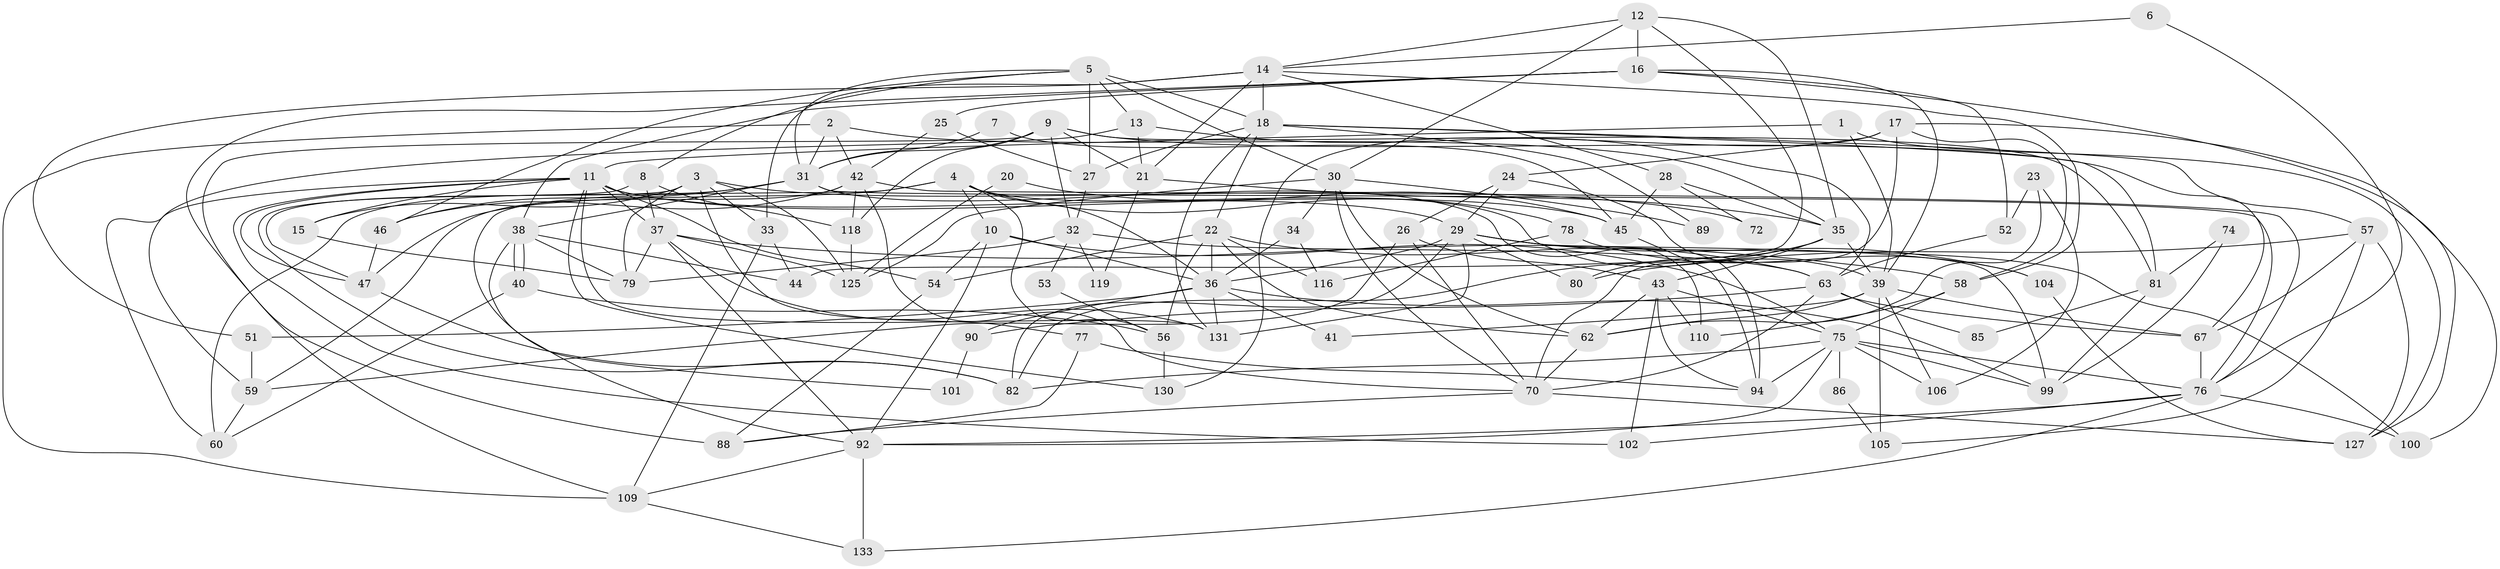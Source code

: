 // Generated by graph-tools (version 1.1) at 2025/24/03/03/25 07:24:03]
// undirected, 93 vertices, 223 edges
graph export_dot {
graph [start="1"]
  node [color=gray90,style=filled];
  1;
  2;
  3 [super="+123"];
  4 [super="+97"];
  5 [super="+55"];
  6;
  7;
  8;
  9 [super="+69"];
  10;
  11 [super="+19"];
  12 [super="+115"];
  13;
  14 [super="+50"];
  15;
  16 [super="+84"];
  17 [super="+83"];
  18 [super="+111"];
  20;
  21 [super="+48"];
  22 [super="+114"];
  23;
  24;
  25;
  26;
  27 [super="+64"];
  28;
  29 [super="+49"];
  30 [super="+103"];
  31 [super="+65"];
  32 [super="+132"];
  33;
  34 [super="+124"];
  35 [super="+66"];
  36 [super="+98"];
  37 [super="+117"];
  38 [super="+107"];
  39 [super="+93"];
  40;
  41;
  42;
  43 [super="+68"];
  44;
  45 [super="+61"];
  46 [super="+73"];
  47;
  51 [super="+95"];
  52;
  53;
  54;
  56;
  57 [super="+121"];
  58 [super="+91"];
  59 [super="+120"];
  60;
  62;
  63 [super="+71"];
  67;
  70 [super="+87"];
  72;
  74;
  75 [super="+129"];
  76 [super="+96"];
  77;
  78;
  79;
  80;
  81;
  82;
  85;
  86;
  88 [super="+113"];
  89;
  90;
  92 [super="+108"];
  94 [super="+128"];
  99 [super="+122"];
  100;
  101;
  102;
  104;
  105;
  106;
  109 [super="+112"];
  110;
  116;
  118 [super="+126"];
  119;
  125;
  127;
  130;
  131;
  133;
  1 -- 127;
  1 -- 11;
  1 -- 39;
  2 -- 35;
  2 -- 42;
  2 -- 31;
  2 -- 109;
  3 -- 47;
  3 -- 125;
  3 -- 33;
  3 -- 72;
  3 -- 77;
  3 -- 79;
  3 -- 15;
  4 -- 56;
  4 -- 36;
  4 -- 39;
  4 -- 78;
  4 -- 101;
  4 -- 10;
  4 -- 47;
  5 -- 18;
  5 -- 13;
  5 -- 27;
  5 -- 8;
  5 -- 31;
  5 -- 46;
  5 -- 30;
  6 -- 14;
  6 -- 76;
  7 -- 45;
  7 -- 31;
  8 -- 82;
  8 -- 118;
  8 -- 37;
  9 -- 67;
  9 -- 109;
  9 -- 118;
  9 -- 81;
  9 -- 31;
  9 -- 21;
  9 -- 32;
  10 -- 54;
  10 -- 36;
  10 -- 75;
  10 -- 92;
  11 -- 47;
  11 -- 15;
  11 -- 102;
  11 -- 130;
  11 -- 131;
  11 -- 37;
  11 -- 54;
  11 -- 60;
  11 -- 29;
  11 -- 45;
  12 -- 44;
  12 -- 35;
  12 -- 14;
  12 -- 16;
  12 -- 30;
  13 -- 21;
  13 -- 63;
  13 -- 59;
  14 -- 28;
  14 -- 33;
  14 -- 18 [weight=2];
  14 -- 51;
  14 -- 21;
  14 -- 58;
  15 -- 79;
  16 -- 127;
  16 -- 52;
  16 -- 25;
  16 -- 39;
  16 -- 88;
  16 -- 38;
  17 -- 58;
  17 -- 130;
  17 -- 70;
  17 -- 24;
  17 -- 100;
  18 -- 57;
  18 -- 89;
  18 -- 81;
  18 -- 131;
  18 -- 27;
  18 -- 22;
  20 -- 45;
  20 -- 125;
  21 -- 35;
  21 -- 119;
  22 -- 62;
  22 -- 54;
  22 -- 116;
  22 -- 36;
  22 -- 56;
  22 -- 63;
  23 -- 62;
  23 -- 106;
  23 -- 52;
  24 -- 26;
  24 -- 29;
  24 -- 94;
  25 -- 42;
  25 -- 27;
  26 -- 43;
  26 -- 59;
  26 -- 70;
  27 -- 32;
  28 -- 45;
  28 -- 72;
  28 -- 35;
  29 -- 80;
  29 -- 82;
  29 -- 99;
  29 -- 104;
  29 -- 131;
  29 -- 100;
  29 -- 36;
  30 -- 89;
  30 -- 70;
  30 -- 125;
  30 -- 62;
  30 -- 34;
  31 -- 60;
  31 -- 110;
  31 -- 76;
  31 -- 46;
  31 -- 38;
  32 -- 79;
  32 -- 53;
  32 -- 119;
  32 -- 63;
  33 -- 44;
  33 -- 109;
  34 -- 36;
  34 -- 116;
  35 -- 39;
  35 -- 43;
  35 -- 80;
  35 -- 82;
  36 -- 41;
  36 -- 90;
  36 -- 131;
  36 -- 51;
  36 -- 99;
  37 -- 79;
  37 -- 131;
  37 -- 92;
  37 -- 125;
  37 -- 58;
  38 -- 40;
  38 -- 40;
  38 -- 44;
  38 -- 79;
  38 -- 92;
  39 -- 67;
  39 -- 106;
  39 -- 105;
  39 -- 41;
  39 -- 62;
  40 -- 60;
  40 -- 56;
  42 -- 118;
  42 -- 46;
  42 -- 59;
  42 -- 70;
  42 -- 76;
  43 -- 102;
  43 -- 94;
  43 -- 110;
  43 -- 75;
  43 -- 62;
  45 -- 94;
  46 -- 47;
  47 -- 82;
  51 -- 59 [weight=2];
  52 -- 63;
  53 -- 56;
  54 -- 88;
  56 -- 130;
  57 -- 67;
  57 -- 127;
  57 -- 105;
  57 -- 80;
  58 -- 75 [weight=2];
  58 -- 110;
  59 -- 60;
  62 -- 70;
  63 -- 67;
  63 -- 85;
  63 -- 70;
  63 -- 90;
  67 -- 76;
  70 -- 127;
  70 -- 88;
  74 -- 81;
  74 -- 99;
  75 -- 92;
  75 -- 86;
  75 -- 94;
  75 -- 106;
  75 -- 82;
  75 -- 99;
  75 -- 76;
  76 -- 100;
  76 -- 102;
  76 -- 133;
  76 -- 92;
  77 -- 94;
  77 -- 88;
  78 -- 104;
  78 -- 116;
  81 -- 85;
  81 -- 99;
  86 -- 105;
  90 -- 101;
  92 -- 133;
  92 -- 109;
  104 -- 127;
  109 -- 133;
  118 -- 125;
}
